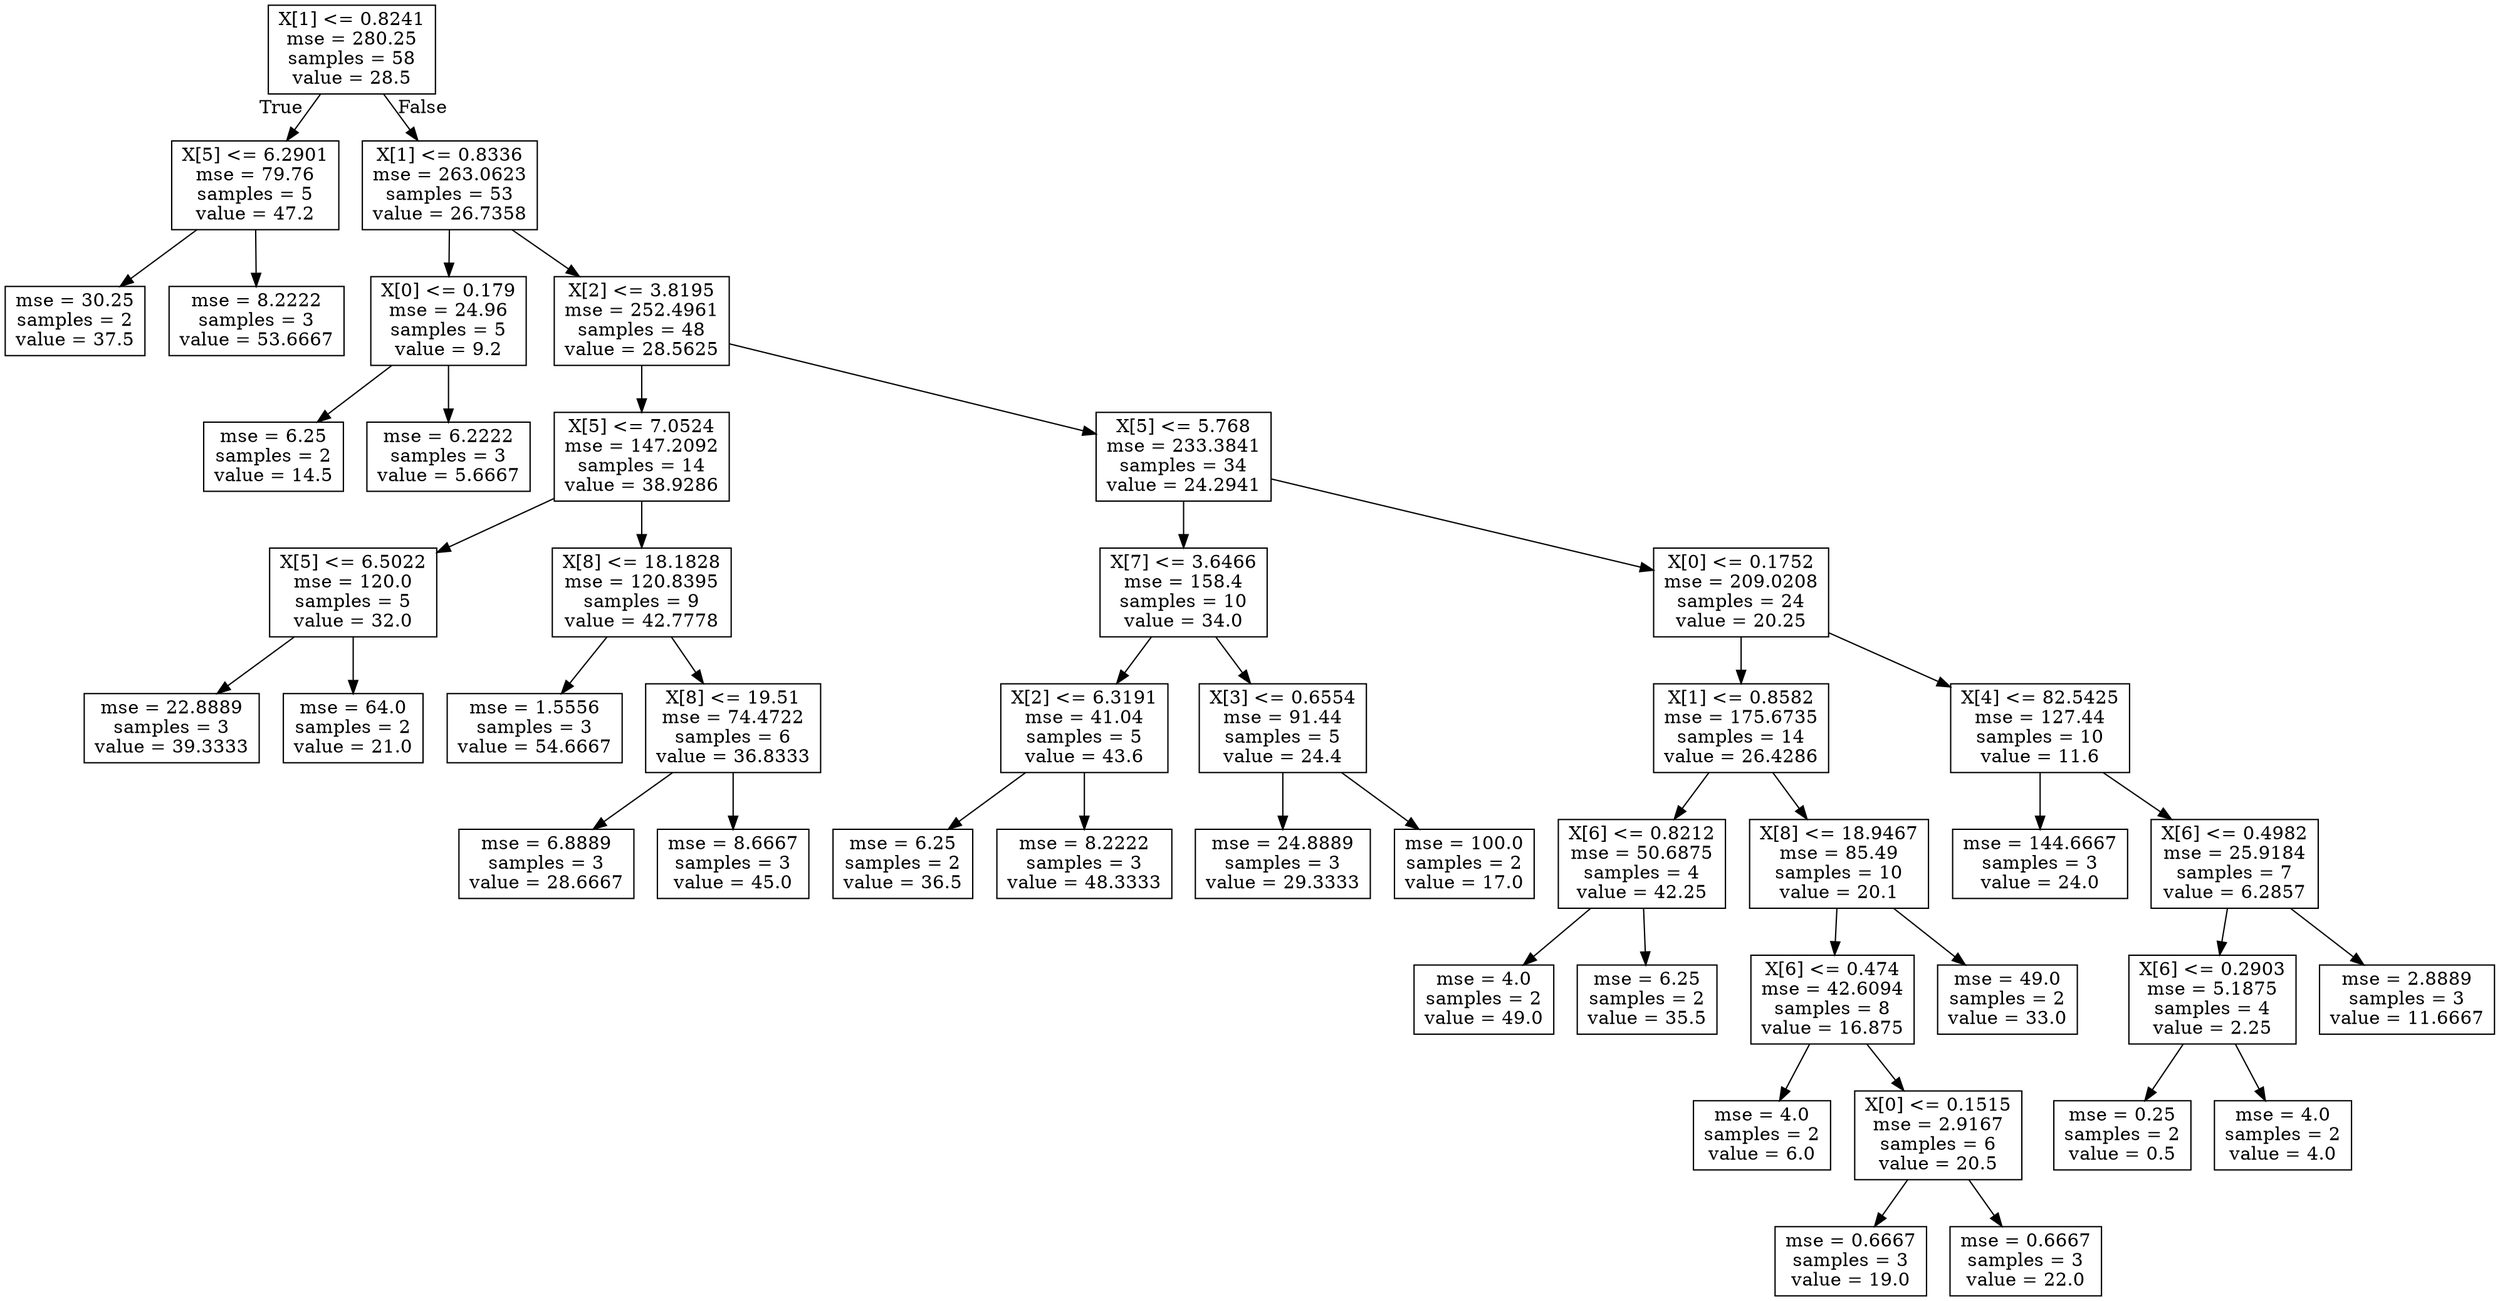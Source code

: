 digraph Tree {
node [shape=box] ;
0 [label="X[1] <= 0.8241\nmse = 280.25\nsamples = 58\nvalue = 28.5"] ;
1 [label="X[5] <= 6.2901\nmse = 79.76\nsamples = 5\nvalue = 47.2"] ;
0 -> 1 [labeldistance=2.5, labelangle=45, headlabel="True"] ;
2 [label="mse = 30.25\nsamples = 2\nvalue = 37.5"] ;
1 -> 2 ;
3 [label="mse = 8.2222\nsamples = 3\nvalue = 53.6667"] ;
1 -> 3 ;
4 [label="X[1] <= 0.8336\nmse = 263.0623\nsamples = 53\nvalue = 26.7358"] ;
0 -> 4 [labeldistance=2.5, labelangle=-45, headlabel="False"] ;
5 [label="X[0] <= 0.179\nmse = 24.96\nsamples = 5\nvalue = 9.2"] ;
4 -> 5 ;
6 [label="mse = 6.25\nsamples = 2\nvalue = 14.5"] ;
5 -> 6 ;
7 [label="mse = 6.2222\nsamples = 3\nvalue = 5.6667"] ;
5 -> 7 ;
8 [label="X[2] <= 3.8195\nmse = 252.4961\nsamples = 48\nvalue = 28.5625"] ;
4 -> 8 ;
9 [label="X[5] <= 7.0524\nmse = 147.2092\nsamples = 14\nvalue = 38.9286"] ;
8 -> 9 ;
10 [label="X[5] <= 6.5022\nmse = 120.0\nsamples = 5\nvalue = 32.0"] ;
9 -> 10 ;
11 [label="mse = 22.8889\nsamples = 3\nvalue = 39.3333"] ;
10 -> 11 ;
12 [label="mse = 64.0\nsamples = 2\nvalue = 21.0"] ;
10 -> 12 ;
13 [label="X[8] <= 18.1828\nmse = 120.8395\nsamples = 9\nvalue = 42.7778"] ;
9 -> 13 ;
14 [label="mse = 1.5556\nsamples = 3\nvalue = 54.6667"] ;
13 -> 14 ;
15 [label="X[8] <= 19.51\nmse = 74.4722\nsamples = 6\nvalue = 36.8333"] ;
13 -> 15 ;
16 [label="mse = 6.8889\nsamples = 3\nvalue = 28.6667"] ;
15 -> 16 ;
17 [label="mse = 8.6667\nsamples = 3\nvalue = 45.0"] ;
15 -> 17 ;
18 [label="X[5] <= 5.768\nmse = 233.3841\nsamples = 34\nvalue = 24.2941"] ;
8 -> 18 ;
19 [label="X[7] <= 3.6466\nmse = 158.4\nsamples = 10\nvalue = 34.0"] ;
18 -> 19 ;
20 [label="X[2] <= 6.3191\nmse = 41.04\nsamples = 5\nvalue = 43.6"] ;
19 -> 20 ;
21 [label="mse = 6.25\nsamples = 2\nvalue = 36.5"] ;
20 -> 21 ;
22 [label="mse = 8.2222\nsamples = 3\nvalue = 48.3333"] ;
20 -> 22 ;
23 [label="X[3] <= 0.6554\nmse = 91.44\nsamples = 5\nvalue = 24.4"] ;
19 -> 23 ;
24 [label="mse = 24.8889\nsamples = 3\nvalue = 29.3333"] ;
23 -> 24 ;
25 [label="mse = 100.0\nsamples = 2\nvalue = 17.0"] ;
23 -> 25 ;
26 [label="X[0] <= 0.1752\nmse = 209.0208\nsamples = 24\nvalue = 20.25"] ;
18 -> 26 ;
27 [label="X[1] <= 0.8582\nmse = 175.6735\nsamples = 14\nvalue = 26.4286"] ;
26 -> 27 ;
28 [label="X[6] <= 0.8212\nmse = 50.6875\nsamples = 4\nvalue = 42.25"] ;
27 -> 28 ;
29 [label="mse = 4.0\nsamples = 2\nvalue = 49.0"] ;
28 -> 29 ;
30 [label="mse = 6.25\nsamples = 2\nvalue = 35.5"] ;
28 -> 30 ;
31 [label="X[8] <= 18.9467\nmse = 85.49\nsamples = 10\nvalue = 20.1"] ;
27 -> 31 ;
32 [label="X[6] <= 0.474\nmse = 42.6094\nsamples = 8\nvalue = 16.875"] ;
31 -> 32 ;
33 [label="mse = 4.0\nsamples = 2\nvalue = 6.0"] ;
32 -> 33 ;
34 [label="X[0] <= 0.1515\nmse = 2.9167\nsamples = 6\nvalue = 20.5"] ;
32 -> 34 ;
35 [label="mse = 0.6667\nsamples = 3\nvalue = 19.0"] ;
34 -> 35 ;
36 [label="mse = 0.6667\nsamples = 3\nvalue = 22.0"] ;
34 -> 36 ;
37 [label="mse = 49.0\nsamples = 2\nvalue = 33.0"] ;
31 -> 37 ;
38 [label="X[4] <= 82.5425\nmse = 127.44\nsamples = 10\nvalue = 11.6"] ;
26 -> 38 ;
39 [label="mse = 144.6667\nsamples = 3\nvalue = 24.0"] ;
38 -> 39 ;
40 [label="X[6] <= 0.4982\nmse = 25.9184\nsamples = 7\nvalue = 6.2857"] ;
38 -> 40 ;
41 [label="X[6] <= 0.2903\nmse = 5.1875\nsamples = 4\nvalue = 2.25"] ;
40 -> 41 ;
42 [label="mse = 0.25\nsamples = 2\nvalue = 0.5"] ;
41 -> 42 ;
43 [label="mse = 4.0\nsamples = 2\nvalue = 4.0"] ;
41 -> 43 ;
44 [label="mse = 2.8889\nsamples = 3\nvalue = 11.6667"] ;
40 -> 44 ;
}